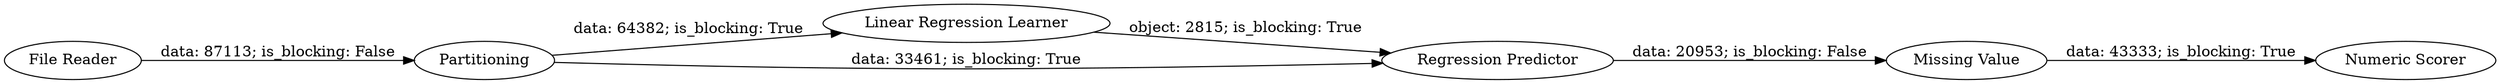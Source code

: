 digraph {
	"-3829453758363743386_31" [label="Linear Regression Learner"]
	"-3829453758363743386_64" [label="File Reader"]
	"-3829453758363743386_29" [label=Partitioning]
	"-3829453758363743386_32" [label="Regression Predictor"]
	"-3829453758363743386_63" [label="Missing Value"]
	"-3829453758363743386_30" [label="Numeric Scorer"]
	"-3829453758363743386_63" -> "-3829453758363743386_30" [label="data: 43333; is_blocking: True"]
	"-3829453758363743386_64" -> "-3829453758363743386_29" [label="data: 87113; is_blocking: False"]
	"-3829453758363743386_29" -> "-3829453758363743386_31" [label="data: 64382; is_blocking: True"]
	"-3829453758363743386_31" -> "-3829453758363743386_32" [label="object: 2815; is_blocking: True"]
	"-3829453758363743386_29" -> "-3829453758363743386_32" [label="data: 33461; is_blocking: True"]
	"-3829453758363743386_32" -> "-3829453758363743386_63" [label="data: 20953; is_blocking: False"]
	rankdir=LR
}
